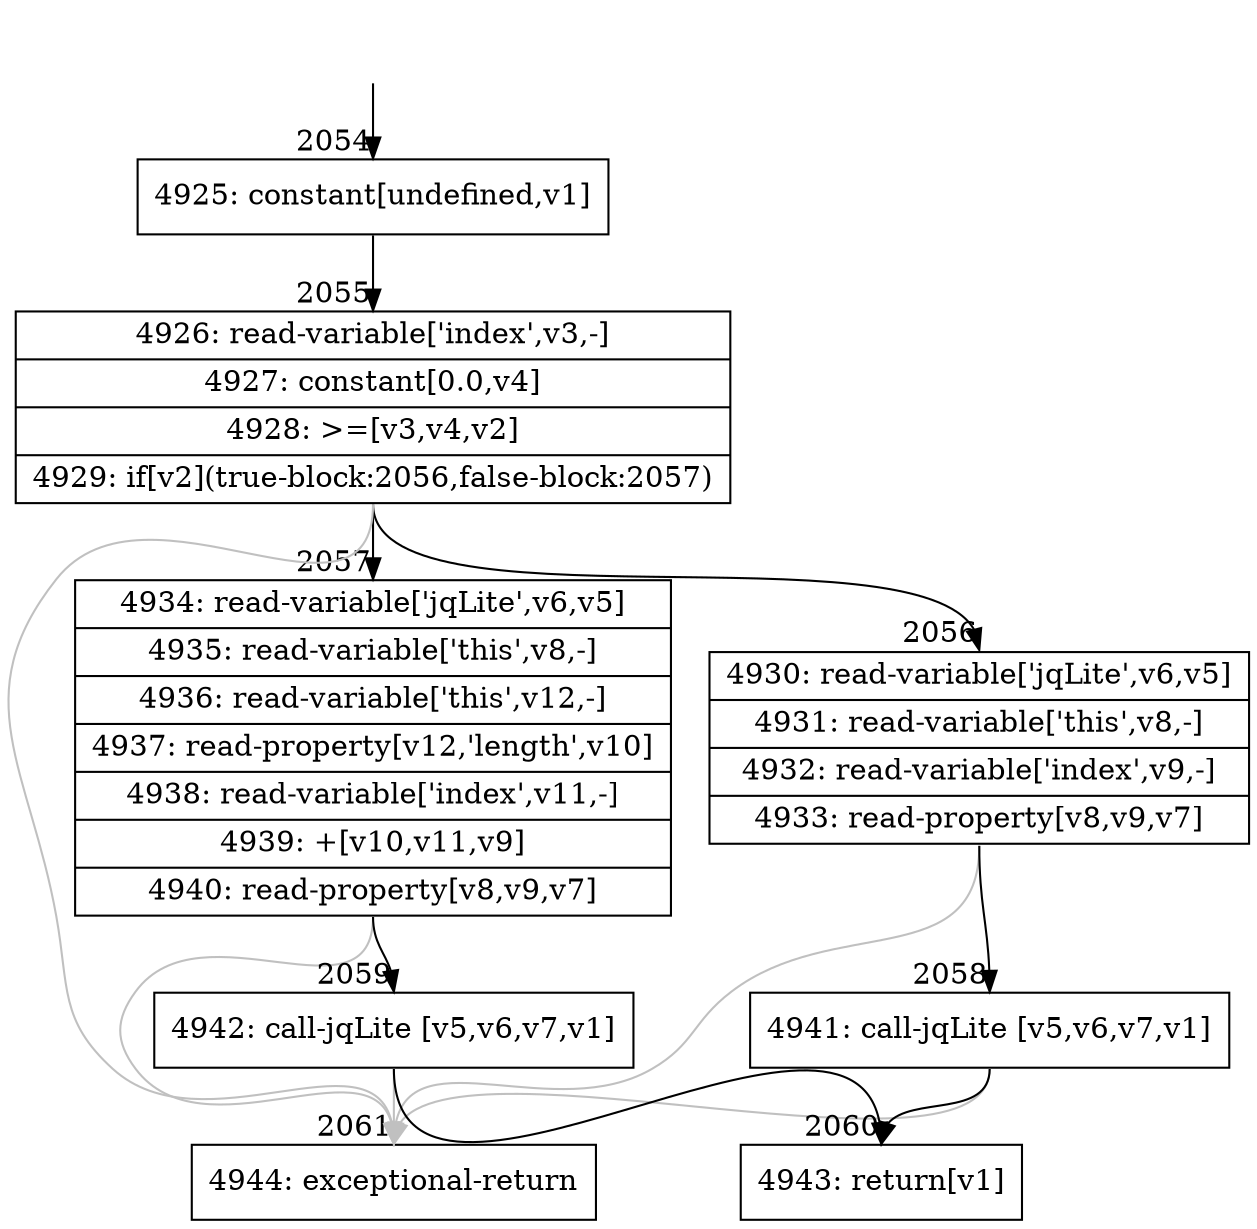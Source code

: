 digraph {
rankdir="TD"
BB_entry154[shape=none,label=""];
BB_entry154 -> BB2054 [tailport=s, headport=n, headlabel="    2054"]
BB2054 [shape=record label="{4925: constant[undefined,v1]}" ] 
BB2054 -> BB2055 [tailport=s, headport=n, headlabel="      2055"]
BB2055 [shape=record label="{4926: read-variable['index',v3,-]|4927: constant[0.0,v4]|4928: \>=[v3,v4,v2]|4929: if[v2](true-block:2056,false-block:2057)}" ] 
BB2055 -> BB2056 [tailport=s, headport=n, headlabel="      2056"]
BB2055 -> BB2057 [tailport=s, headport=n, headlabel="      2057"]
BB2055 -> BB2061 [tailport=s, headport=n, color=gray, headlabel="      2061"]
BB2056 [shape=record label="{4930: read-variable['jqLite',v6,v5]|4931: read-variable['this',v8,-]|4932: read-variable['index',v9,-]|4933: read-property[v8,v9,v7]}" ] 
BB2056 -> BB2058 [tailport=s, headport=n, headlabel="      2058"]
BB2056 -> BB2061 [tailport=s, headport=n, color=gray]
BB2057 [shape=record label="{4934: read-variable['jqLite',v6,v5]|4935: read-variable['this',v8,-]|4936: read-variable['this',v12,-]|4937: read-property[v12,'length',v10]|4938: read-variable['index',v11,-]|4939: +[v10,v11,v9]|4940: read-property[v8,v9,v7]}" ] 
BB2057 -> BB2059 [tailport=s, headport=n, headlabel="      2059"]
BB2057 -> BB2061 [tailport=s, headport=n, color=gray]
BB2058 [shape=record label="{4941: call-jqLite [v5,v6,v7,v1]}" ] 
BB2058 -> BB2060 [tailport=s, headport=n, headlabel="      2060"]
BB2058 -> BB2061 [tailport=s, headport=n, color=gray]
BB2059 [shape=record label="{4942: call-jqLite [v5,v6,v7,v1]}" ] 
BB2059 -> BB2060 [tailport=s, headport=n]
BB2059 -> BB2061 [tailport=s, headport=n, color=gray]
BB2060 [shape=record label="{4943: return[v1]}" ] 
BB2061 [shape=record label="{4944: exceptional-return}" ] 
//#$~ 3019
}
